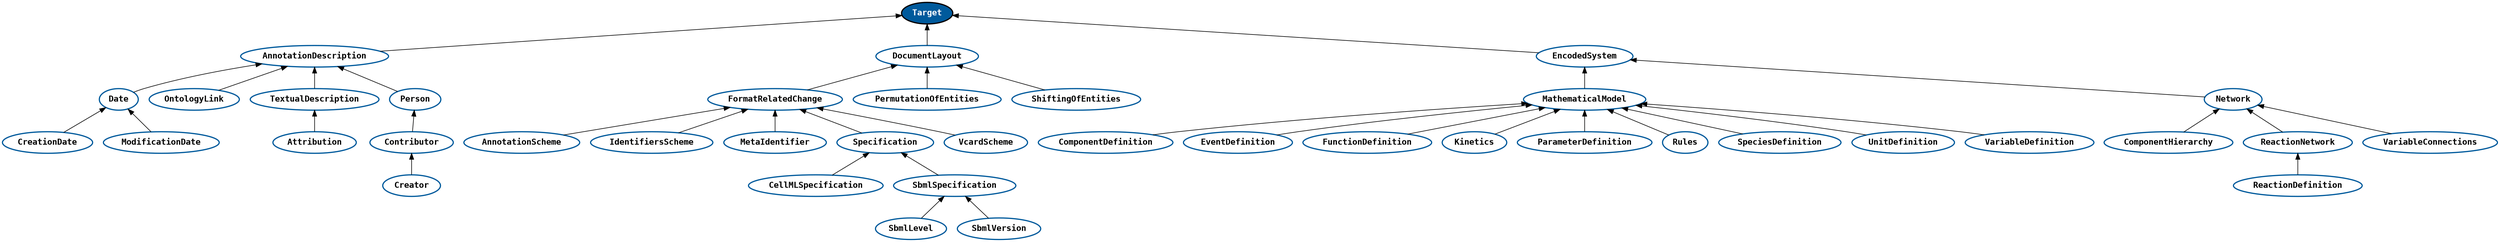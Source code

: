 digraph intro {
rankdir=BT;
edge [len=2];
node [color="#005A9C",fontname = "DejaVu Sans Mono bold", style="bold"];

top [color="#000000", style="filled,bold", fillcolor="#005A9C", fontcolor="#ffffff", label="Target"];



"AnnotationDescription" -> top;

"CreationDate" -> "Date" ;
"ModificationDate" -> "Date" ;
"Date" -> "AnnotationDescription";

"OntologyLink" -> "AnnotationDescription";
"TextualDescription" -> "AnnotationDescription";



"Person" -> "AnnotationDescription";
"Contributor" -> "Person";
"Creator" -> "Contributor";
"Attribution" -> "TextualDescription";



"DocumentLayout" -> top;
"FormatRelatedChange" -> "DocumentLayout";
"PermutationOfEntities" -> "DocumentLayout";
"ShiftingOfEntities" -> "DocumentLayout";
"AnnotationScheme" -> "FormatRelatedChange";
"IdentifiersScheme" -> "FormatRelatedChange";
"MetaIdentifier" -> "FormatRelatedChange";
"Specification" -> "FormatRelatedChange";
"CellMLSpecification" -> "Specification";
"SbmlSpecification" -> "Specification";
"SbmlLevel" -> "SbmlSpecification";
"SbmlVersion" -> "SbmlSpecification";
"VcardScheme" -> "FormatRelatedChange";



"EncodedSystem" -> top;
"MathematicalModel" -> "EncodedSystem";
"Network" -> "EncodedSystem";
"ComponentDefinition" -> "MathematicalModel";
"EventDefinition" -> "MathematicalModel";
"FunctionDefinition" -> "MathematicalModel";
"Kinetics" -> "MathematicalModel";
"ParameterDefinition" -> "MathematicalModel";
"Rules" -> "MathematicalModel";
"SpeciesDefinition" -> "MathematicalModel";
"UnitDefinition" -> "MathematicalModel";
"VariableDefinition" -> "MathematicalModel";
"ComponentHierarchy" -> "Network";
"ReactionNetwork" -> "Network";
"VariableConnections" -> "Network";
"ReactionDefinition" -> "ReactionNetwork";






}